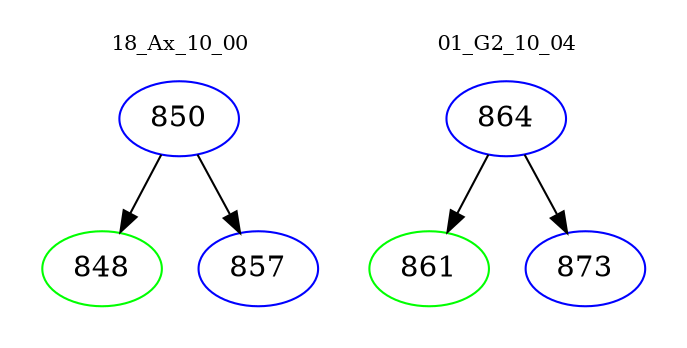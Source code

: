 digraph{
subgraph cluster_0 {
color = white
label = "18_Ax_10_00";
fontsize=10;
T0_850 [label="850", color="blue"]
T0_850 -> T0_848 [color="black"]
T0_848 [label="848", color="green"]
T0_850 -> T0_857 [color="black"]
T0_857 [label="857", color="blue"]
}
subgraph cluster_1 {
color = white
label = "01_G2_10_04";
fontsize=10;
T1_864 [label="864", color="blue"]
T1_864 -> T1_861 [color="black"]
T1_861 [label="861", color="green"]
T1_864 -> T1_873 [color="black"]
T1_873 [label="873", color="blue"]
}
}
